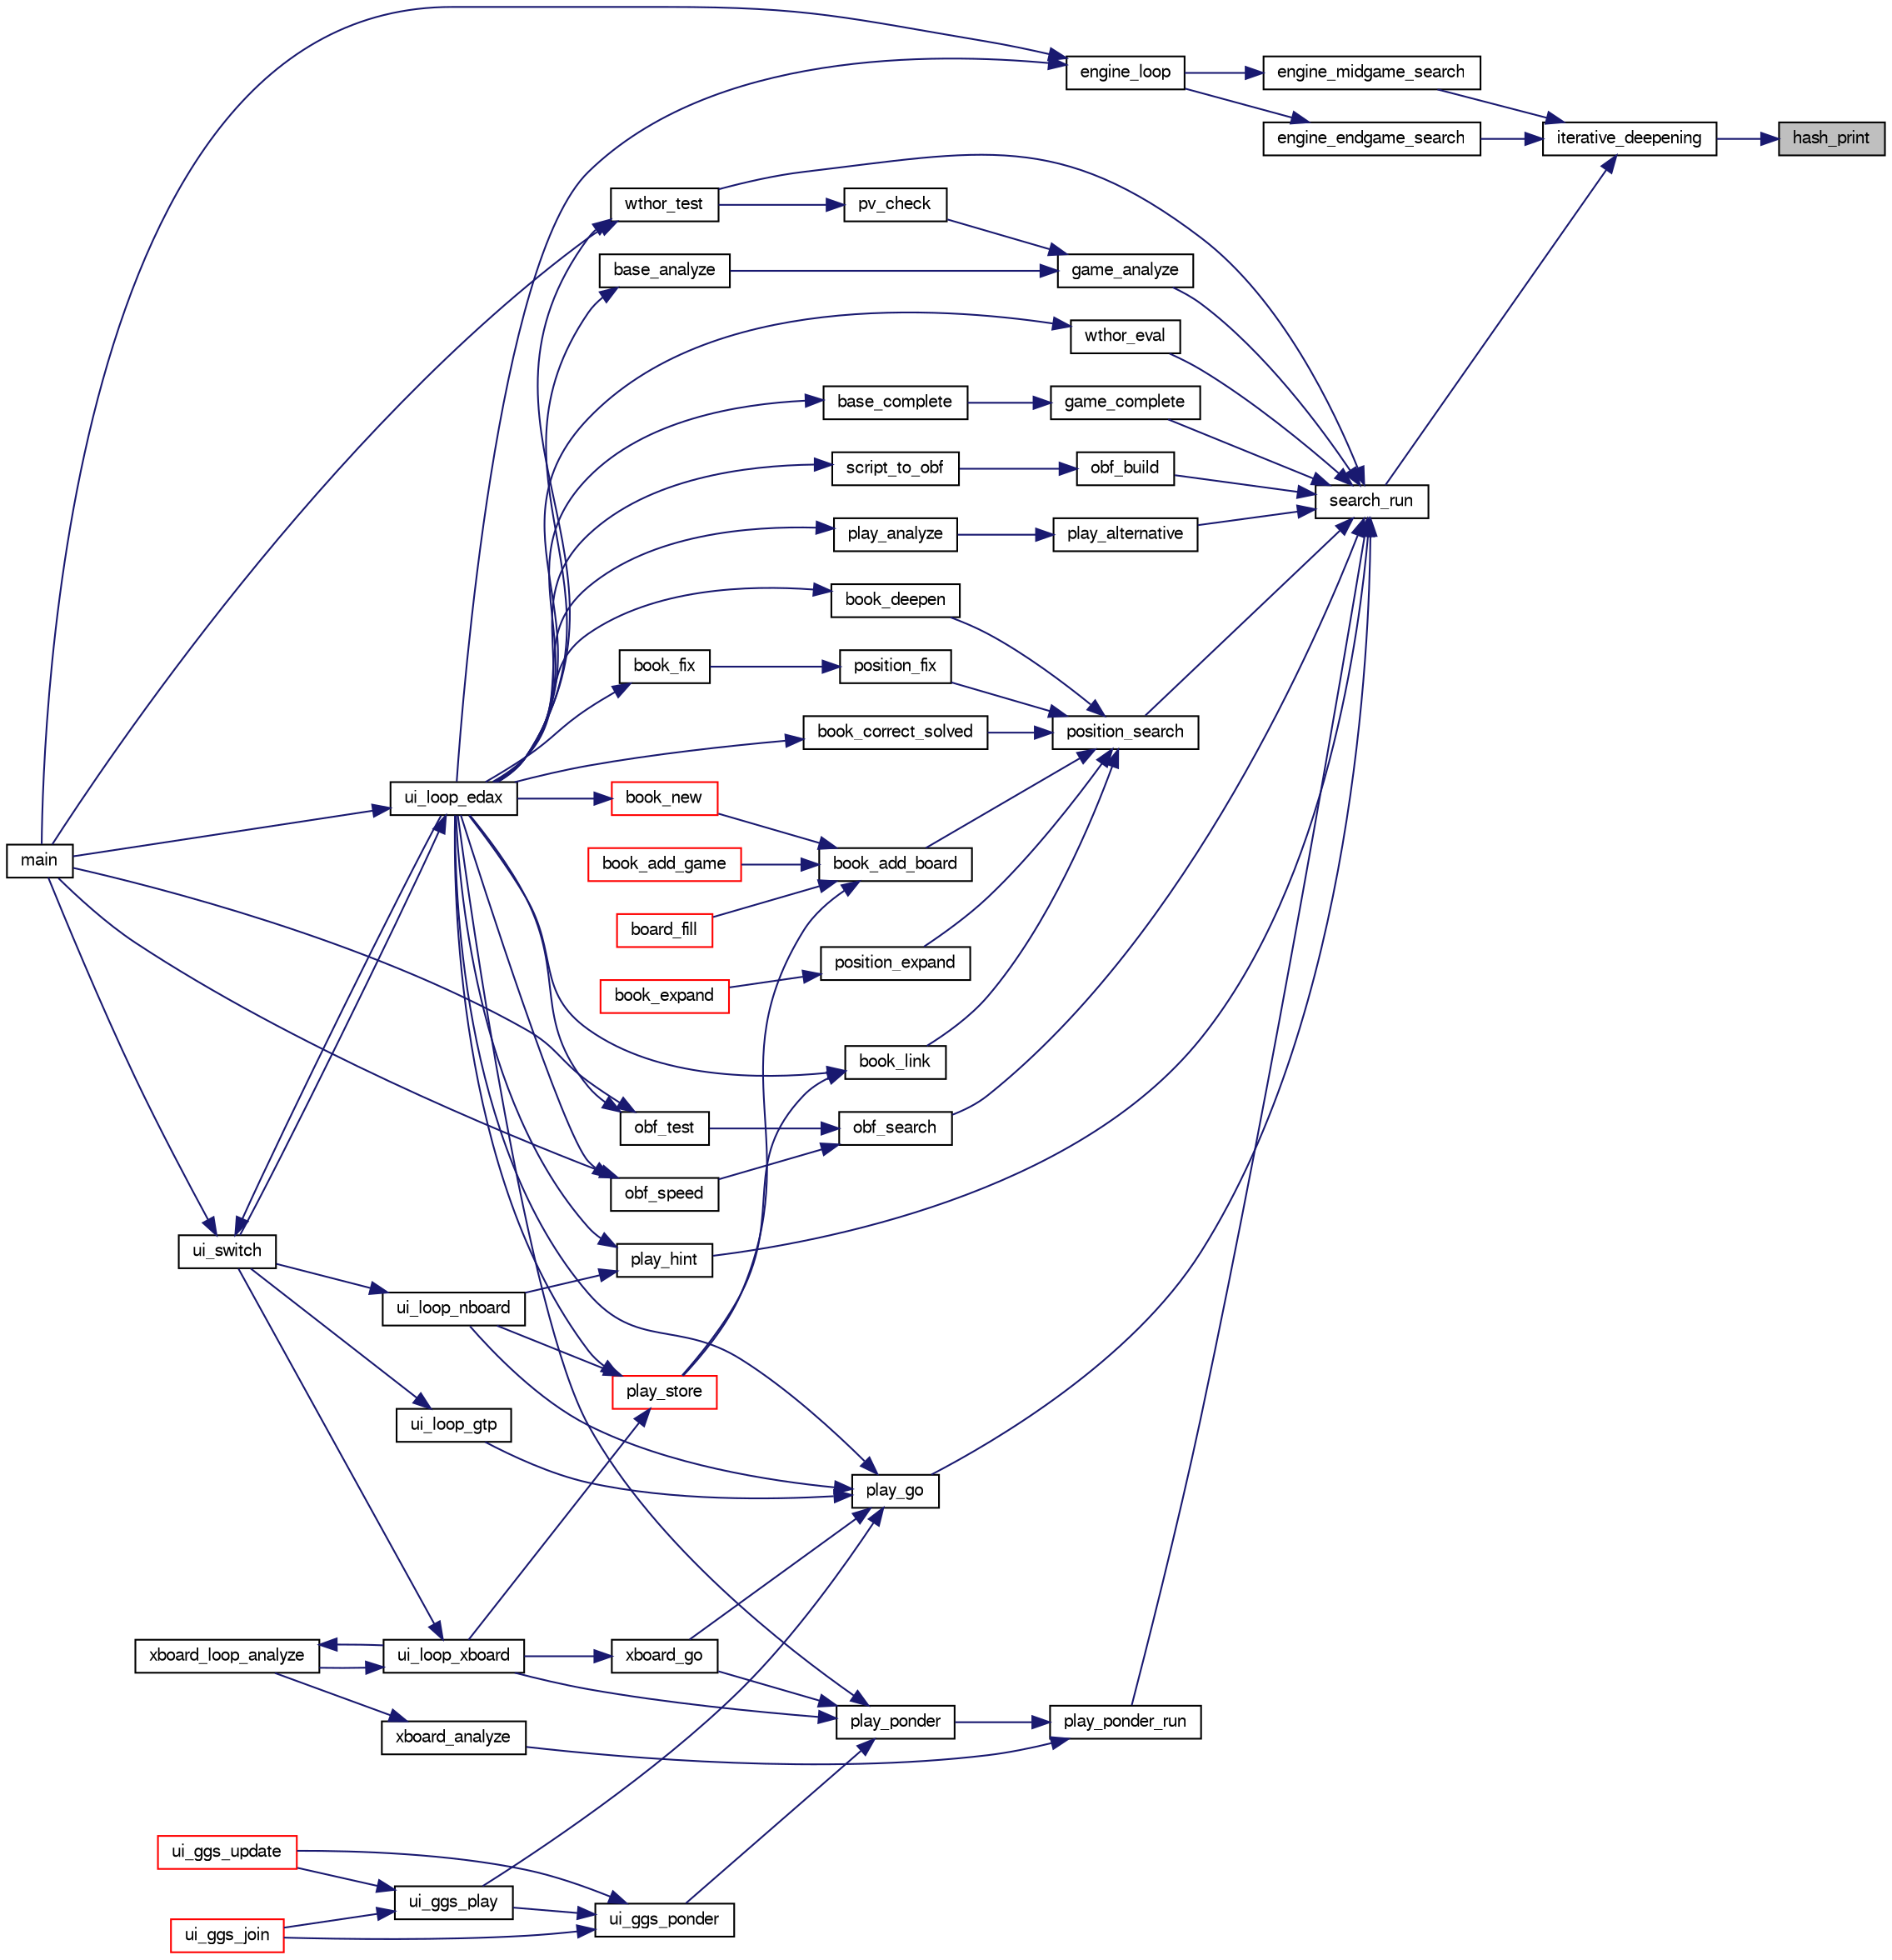 digraph "hash_print"
{
 // LATEX_PDF_SIZE
  bgcolor="transparent";
  edge [fontname="FreeSans",fontsize="10",labelfontname="FreeSans",labelfontsize="10"];
  node [fontname="FreeSans",fontsize="10",shape=record];
  rankdir="RL";
  Node1 [label="hash_print",height=0.2,width=0.4,color="black", fillcolor="grey75", style="filled", fontcolor="black",tooltip="print HashData content."];
  Node1 -> Node2 [dir="back",color="midnightblue",fontsize="10",style="solid",fontname="FreeSans"];
  Node2 [label="iterative_deepening",height=0.2,width=0.4,color="black",URL="$root_8c.html#a0e77250a21e5f5d70917a5356c22f5f3",tooltip="Iterative deepening."];
  Node2 -> Node3 [dir="back",color="midnightblue",fontsize="10",style="solid",fontname="FreeSans"];
  Node3 [label="engine_endgame_search",height=0.2,width=0.4,color="black",URL="$cassio_8c.html#a59118e647ced4f05560b431b30ad73b9",tooltip="Endgame search."];
  Node3 -> Node4 [dir="back",color="midnightblue",fontsize="10",style="solid",fontname="FreeSans"];
  Node4 [label="engine_loop",height=0.2,width=0.4,color="black",URL="$cassio_8c.html#a3c5b977358cdb105de103ac2c2829f01",tooltip="Loop event."];
  Node4 -> Node5 [dir="back",color="midnightblue",fontsize="10",style="solid",fontname="FreeSans"];
  Node5 [label="main",height=0.2,width=0.4,color="black",URL="$main_8c.html#a3c04138a5bfe5d72780bb7e82a18e627",tooltip="edax main function."];
  Node4 -> Node6 [dir="back",color="midnightblue",fontsize="10",style="solid",fontname="FreeSans"];
  Node6 [label="ui_loop_edax",height=0.2,width=0.4,color="black",URL="$edax_8c.html#a2354b96c7688bae32bedb6203d672f50",tooltip="Loop event."];
  Node6 -> Node5 [dir="back",color="midnightblue",fontsize="10",style="solid",fontname="FreeSans"];
  Node6 -> Node7 [dir="back",color="midnightblue",fontsize="10",style="solid",fontname="FreeSans"];
  Node7 [label="ui_switch",height=0.2,width=0.4,color="black",URL="$ui_8c.html#a4234d6b0fd690186ef0ec2fc2eba2d4d",tooltip="Switch between different User Interface."];
  Node7 -> Node5 [dir="back",color="midnightblue",fontsize="10",style="solid",fontname="FreeSans"];
  Node7 -> Node6 [dir="back",color="midnightblue",fontsize="10",style="solid",fontname="FreeSans"];
  Node2 -> Node8 [dir="back",color="midnightblue",fontsize="10",style="solid",fontname="FreeSans"];
  Node8 [label="engine_midgame_search",height=0.2,width=0.4,color="black",URL="$cassio_8c.html#a71ebe2bfb187238a48c94edd82cb3024",tooltip="Midgame search."];
  Node8 -> Node4 [dir="back",color="midnightblue",fontsize="10",style="solid",fontname="FreeSans"];
  Node2 -> Node9 [dir="back",color="midnightblue",fontsize="10",style="solid",fontname="FreeSans"];
  Node9 [label="search_run",height=0.2,width=0.4,color="black",URL="$root_8c.html#ae8b727693fc7a90e504bd8abec158c84",tooltip="Search the bestmove of a given board."];
  Node9 -> Node10 [dir="back",color="midnightblue",fontsize="10",style="solid",fontname="FreeSans"];
  Node10 [label="game_analyze",height=0.2,width=0.4,color="black",URL="$game_8c.html#a17775ff0efa3d8592bed935dedb31a45",tooltip="Analyze an endgame."];
  Node10 -> Node11 [dir="back",color="midnightblue",fontsize="10",style="solid",fontname="FreeSans"];
  Node11 [label="base_analyze",height=0.2,width=0.4,color="black",URL="$base_8c.html#a130adf3915feeb8dd21edd8c715c220f",tooltip="Base analysis."];
  Node11 -> Node6 [dir="back",color="midnightblue",fontsize="10",style="solid",fontname="FreeSans"];
  Node10 -> Node12 [dir="back",color="midnightblue",fontsize="10",style="solid",fontname="FreeSans"];
  Node12 [label="pv_check",height=0.2,width=0.4,color="black",URL="$base_8c.html#ae5fd96b2c5fc0853715832158d172eb0",tooltip="Verify that a PV does not contain errors."];
  Node12 -> Node13 [dir="back",color="midnightblue",fontsize="10",style="solid",fontname="FreeSans"];
  Node13 [label="wthor_test",height=0.2,width=0.4,color="black",URL="$base_8c.html#acd4aaf9717e79148da6c763b1c022016",tooltip="Test Search with a wthor base."];
  Node13 -> Node5 [dir="back",color="midnightblue",fontsize="10",style="solid",fontname="FreeSans"];
  Node13 -> Node6 [dir="back",color="midnightblue",fontsize="10",style="solid",fontname="FreeSans"];
  Node9 -> Node14 [dir="back",color="midnightblue",fontsize="10",style="solid",fontname="FreeSans"];
  Node14 [label="game_complete",height=0.2,width=0.4,color="black",URL="$game_8c.html#a2478745958cb21430866a4ea503274df",tooltip="Terminate an unfinished game."];
  Node14 -> Node15 [dir="back",color="midnightblue",fontsize="10",style="solid",fontname="FreeSans"];
  Node15 [label="base_complete",height=0.2,width=0.4,color="black",URL="$base_8c.html#a2aaa6c7fc6111edcd85b623bcd217180",tooltip="Base analysis."];
  Node15 -> Node6 [dir="back",color="midnightblue",fontsize="10",style="solid",fontname="FreeSans"];
  Node9 -> Node16 [dir="back",color="midnightblue",fontsize="10",style="solid",fontname="FreeSans"];
  Node16 [label="obf_build",height=0.2,width=0.4,color="black",URL="$obftest_8c.html#a6ed0f135c4cf4021e18eb1a965a72bfa",tooltip="Build an OBF structure."];
  Node16 -> Node17 [dir="back",color="midnightblue",fontsize="10",style="solid",fontname="FreeSans"];
  Node17 [label="script_to_obf",height=0.2,width=0.4,color="black",URL="$obftest_8c.html#ad1bc6f7d32d2b1775f5e91f2d2e0f8b8",tooltip="Build an OBF file from a Script file."];
  Node17 -> Node6 [dir="back",color="midnightblue",fontsize="10",style="solid",fontname="FreeSans"];
  Node9 -> Node18 [dir="back",color="midnightblue",fontsize="10",style="solid",fontname="FreeSans"];
  Node18 [label="obf_search",height=0.2,width=0.4,color="black",URL="$obftest_8c.html#ab9783a5ca8dc9d2b69ed9ae61945bbfb",tooltip="Analyze an OBF structure."];
  Node18 -> Node19 [dir="back",color="midnightblue",fontsize="10",style="solid",fontname="FreeSans"];
  Node19 [label="obf_speed",height=0.2,width=0.4,color="black",URL="$obftest_8c.html#a07fd9cdb993c22a9de285e054331e4e4",tooltip="Test edax speed by running for at least 1 minutes on problems deeper and deeper."];
  Node19 -> Node5 [dir="back",color="midnightblue",fontsize="10",style="solid",fontname="FreeSans"];
  Node19 -> Node6 [dir="back",color="midnightblue",fontsize="10",style="solid",fontname="FreeSans"];
  Node18 -> Node20 [dir="back",color="midnightblue",fontsize="10",style="solid",fontname="FreeSans"];
  Node20 [label="obf_test",height=0.2,width=0.4,color="black",URL="$obftest_8c.html#af8974909ba686b74a0620bdcc7ef5f81",tooltip="Test an OBF file."];
  Node20 -> Node5 [dir="back",color="midnightblue",fontsize="10",style="solid",fontname="FreeSans"];
  Node20 -> Node6 [dir="back",color="midnightblue",fontsize="10",style="solid",fontname="FreeSans"];
  Node9 -> Node21 [dir="back",color="midnightblue",fontsize="10",style="solid",fontname="FreeSans"];
  Node21 [label="play_alternative",height=0.2,width=0.4,color="black",URL="$play_8c.html#ab220e1e3acf69015cd2e2b32abbdbaae",tooltip="Seek for the best alternative move."];
  Node21 -> Node22 [dir="back",color="midnightblue",fontsize="10",style="solid",fontname="FreeSans"];
  Node22 [label="play_analyze",height=0.2,width=0.4,color="black",URL="$play_8c.html#a32624a895b8cf4ec475a8de0ee5df3a1",tooltip="Analyze a played game."];
  Node22 -> Node6 [dir="back",color="midnightblue",fontsize="10",style="solid",fontname="FreeSans"];
  Node9 -> Node23 [dir="back",color="midnightblue",fontsize="10",style="solid",fontname="FreeSans"];
  Node23 [label="play_go",height=0.2,width=0.4,color="black",URL="$play_8c.html#aeba64a0b6660a04cff93da447da3f746",tooltip="Start thinking."];
  Node23 -> Node24 [dir="back",color="midnightblue",fontsize="10",style="solid",fontname="FreeSans"];
  Node24 [label="ui_ggs_play",height=0.2,width=0.4,color="black",URL="$ggs_8c.html#a55704d516945d0fc38a4aae02fca1bfe",tooltip="ui_ggs_play"];
  Node24 -> Node25 [dir="back",color="midnightblue",fontsize="10",style="solid",fontname="FreeSans"];
  Node25 [label="ui_ggs_join",height=0.2,width=0.4,color="red",URL="$ggs_8c.html#afc8b9c7d5dd5c68bdabac6790ff83aff",tooltip="ui_ggs_join"];
  Node24 -> Node27 [dir="back",color="midnightblue",fontsize="10",style="solid",fontname="FreeSans"];
  Node27 [label="ui_ggs_update",height=0.2,width=0.4,color="red",URL="$ggs_8c.html#add208abcf5430b768477f3ea02a2b139",tooltip="ui_ggs_update"];
  Node23 -> Node6 [dir="back",color="midnightblue",fontsize="10",style="solid",fontname="FreeSans"];
  Node23 -> Node28 [dir="back",color="midnightblue",fontsize="10",style="solid",fontname="FreeSans"];
  Node28 [label="ui_loop_gtp",height=0.2,width=0.4,color="black",URL="$gtp_8c.html#aa036470059be60da73acd63418093e1e",tooltip="Loop event."];
  Node28 -> Node7 [dir="back",color="midnightblue",fontsize="10",style="solid",fontname="FreeSans"];
  Node23 -> Node29 [dir="back",color="midnightblue",fontsize="10",style="solid",fontname="FreeSans"];
  Node29 [label="ui_loop_nboard",height=0.2,width=0.4,color="black",URL="$nboard_8c.html#a13ec69450a157e8cbf526b11d1a27be6",tooltip="Loop event."];
  Node29 -> Node7 [dir="back",color="midnightblue",fontsize="10",style="solid",fontname="FreeSans"];
  Node23 -> Node30 [dir="back",color="midnightblue",fontsize="10",style="solid",fontname="FreeSans"];
  Node30 [label="xboard_go",height=0.2,width=0.4,color="black",URL="$xboard_8c.html#ac3cbe43d38c75f78ef60f463f91bf3fe",tooltip=" "];
  Node30 -> Node31 [dir="back",color="midnightblue",fontsize="10",style="solid",fontname="FreeSans"];
  Node31 [label="ui_loop_xboard",height=0.2,width=0.4,color="black",URL="$ui_8h.html#af80ec70d3d08eb4c17c84d3997aaba0f",tooltip="Loop event."];
  Node31 -> Node7 [dir="back",color="midnightblue",fontsize="10",style="solid",fontname="FreeSans"];
  Node31 -> Node32 [dir="back",color="midnightblue",fontsize="10",style="solid",fontname="FreeSans"];
  Node32 [label="xboard_loop_analyze",height=0.2,width=0.4,color="black",URL="$xboard_8c.html#a6ec4f7e4a6e59e32b5eb95b566f098c8",tooltip="Analyze."];
  Node32 -> Node31 [dir="back",color="midnightblue",fontsize="10",style="solid",fontname="FreeSans"];
  Node9 -> Node33 [dir="back",color="midnightblue",fontsize="10",style="solid",fontname="FreeSans"];
  Node33 [label="play_hint",height=0.2,width=0.4,color="black",URL="$play_8c.html#a331a1824215c3c7be0241fe0e2d4da57",tooltip="Start thinking."];
  Node33 -> Node6 [dir="back",color="midnightblue",fontsize="10",style="solid",fontname="FreeSans"];
  Node33 -> Node29 [dir="back",color="midnightblue",fontsize="10",style="solid",fontname="FreeSans"];
  Node9 -> Node34 [dir="back",color="midnightblue",fontsize="10",style="solid",fontname="FreeSans"];
  Node34 [label="play_ponder_run",height=0.2,width=0.4,color="black",URL="$play_8c.html#a6a826d8e8634b46e269daeed05de785c",tooltip="do ponderation."];
  Node34 -> Node35 [dir="back",color="midnightblue",fontsize="10",style="solid",fontname="FreeSans"];
  Node35 [label="play_ponder",height=0.2,width=0.4,color="black",URL="$play_8c.html#a391455b9715193a13afe7d863734893f",tooltip="Ponder."];
  Node35 -> Node36 [dir="back",color="midnightblue",fontsize="10",style="solid",fontname="FreeSans"];
  Node36 [label="ui_ggs_ponder",height=0.2,width=0.4,color="black",URL="$ggs_8c.html#acd83ffbed6d799eebb5ba51884f7f376",tooltip="ui_ggs_ponder"];
  Node36 -> Node25 [dir="back",color="midnightblue",fontsize="10",style="solid",fontname="FreeSans"];
  Node36 -> Node24 [dir="back",color="midnightblue",fontsize="10",style="solid",fontname="FreeSans"];
  Node36 -> Node27 [dir="back",color="midnightblue",fontsize="10",style="solid",fontname="FreeSans"];
  Node35 -> Node6 [dir="back",color="midnightblue",fontsize="10",style="solid",fontname="FreeSans"];
  Node35 -> Node31 [dir="back",color="midnightblue",fontsize="10",style="solid",fontname="FreeSans"];
  Node35 -> Node30 [dir="back",color="midnightblue",fontsize="10",style="solid",fontname="FreeSans"];
  Node34 -> Node37 [dir="back",color="midnightblue",fontsize="10",style="solid",fontname="FreeSans"];
  Node37 [label="xboard_analyze",height=0.2,width=0.4,color="black",URL="$xboard_8c.html#a213bcf9938dc33b50c60576920dbecda",tooltip="Analyze."];
  Node37 -> Node32 [dir="back",color="midnightblue",fontsize="10",style="solid",fontname="FreeSans"];
  Node9 -> Node38 [dir="back",color="midnightblue",fontsize="10",style="solid",fontname="FreeSans"];
  Node38 [label="position_search",height=0.2,width=0.4,color="black",URL="$book_8c.html#ad3b2686173649c214c8349e5e3da0aca",tooltip="Evaluate a position."];
  Node38 -> Node39 [dir="back",color="midnightblue",fontsize="10",style="solid",fontname="FreeSans"];
  Node39 [label="book_add_board",height=0.2,width=0.4,color="black",URL="$book_8c.html#a429dbc3a206062b05e0e9da5f6fd8452",tooltip="Add a position."];
  Node39 -> Node40 [dir="back",color="midnightblue",fontsize="10",style="solid",fontname="FreeSans"];
  Node40 [label="board_fill",height=0.2,width=0.4,color="red",URL="$book_8c.html#abdce4d74200559a64a4a498f952cfe96",tooltip="Fill the opening book."];
  Node39 -> Node42 [dir="back",color="midnightblue",fontsize="10",style="solid",fontname="FreeSans"];
  Node42 [label="book_add_game",height=0.2,width=0.4,color="red",URL="$book_8c.html#aea8461bde1df7dad3d55f9589c1ed586",tooltip="Add positions from a game."];
  Node39 -> Node44 [dir="back",color="midnightblue",fontsize="10",style="solid",fontname="FreeSans"];
  Node44 [label="book_new",height=0.2,width=0.4,color="red",URL="$book_8c.html#ad5b3cab81d4692d626c6f7c6d9de87e5",tooltip="Create a new opening book."];
  Node44 -> Node6 [dir="back",color="midnightblue",fontsize="10",style="solid",fontname="FreeSans"];
  Node39 -> Node52 [dir="back",color="midnightblue",fontsize="10",style="solid",fontname="FreeSans"];
  Node52 [label="play_store",height=0.2,width=0.4,color="red",URL="$play_8c.html#a050579c3f94a2d5990bc186369ad7980",tooltip="store the game into the opening book"];
  Node52 -> Node6 [dir="back",color="midnightblue",fontsize="10",style="solid",fontname="FreeSans"];
  Node52 -> Node29 [dir="back",color="midnightblue",fontsize="10",style="solid",fontname="FreeSans"];
  Node52 -> Node31 [dir="back",color="midnightblue",fontsize="10",style="solid",fontname="FreeSans"];
  Node38 -> Node53 [dir="back",color="midnightblue",fontsize="10",style="solid",fontname="FreeSans"];
  Node53 [label="book_correct_solved",height=0.2,width=0.4,color="black",URL="$book_8c.html#a5d47bbd4e02ae5c77348337d33a5a5d1",tooltip="Correct wrong solved score in the book."];
  Node53 -> Node6 [dir="back",color="midnightblue",fontsize="10",style="solid",fontname="FreeSans"];
  Node38 -> Node54 [dir="back",color="midnightblue",fontsize="10",style="solid",fontname="FreeSans"];
  Node54 [label="book_deepen",height=0.2,width=0.4,color="black",URL="$book_8c.html#a3421ecf81896bfc86ffc3ebe851699c8",tooltip="Deepen a book."];
  Node54 -> Node6 [dir="back",color="midnightblue",fontsize="10",style="solid",fontname="FreeSans"];
  Node38 -> Node55 [dir="back",color="midnightblue",fontsize="10",style="solid",fontname="FreeSans"];
  Node55 [label="book_link",height=0.2,width=0.4,color="black",URL="$book_8c.html#aa6ed7f52fa850a997e7d4290bfbc5675",tooltip="Link a book."];
  Node55 -> Node52 [dir="back",color="midnightblue",fontsize="10",style="solid",fontname="FreeSans"];
  Node55 -> Node6 [dir="back",color="midnightblue",fontsize="10",style="solid",fontname="FreeSans"];
  Node38 -> Node56 [dir="back",color="midnightblue",fontsize="10",style="solid",fontname="FreeSans"];
  Node56 [label="position_expand",height=0.2,width=0.4,color="black",URL="$book_8c.html#a3d3386302ce5a1f050ca860bcf8c2ce6",tooltip="Expand a position."];
  Node56 -> Node57 [dir="back",color="midnightblue",fontsize="10",style="solid",fontname="FreeSans"];
  Node57 [label="book_expand",height=0.2,width=0.4,color="red",URL="$book_8c.html#a1cfcc1d0080958387f00fbc3fe9daf65",tooltip="Expand a book."];
  Node38 -> Node61 [dir="back",color="midnightblue",fontsize="10",style="solid",fontname="FreeSans"];
  Node61 [label="position_fix",height=0.2,width=0.4,color="black",URL="$book_8c.html#a2ed2c1217479c4fbf492246c22b28199",tooltip="Fix a position."];
  Node61 -> Node62 [dir="back",color="midnightblue",fontsize="10",style="solid",fontname="FreeSans"];
  Node62 [label="book_fix",height=0.2,width=0.4,color="black",URL="$book_8c.html#aa2ad325e4b8a91c0c2022f74ae16365e",tooltip="Fix a book."];
  Node62 -> Node6 [dir="back",color="midnightblue",fontsize="10",style="solid",fontname="FreeSans"];
  Node9 -> Node63 [dir="back",color="midnightblue",fontsize="10",style="solid",fontname="FreeSans"];
  Node63 [label="wthor_eval",height=0.2,width=0.4,color="black",URL="$base_8c.html#a86b72b1d7f3ee47ec62cbb618546ec70",tooltip="Test Eval with a wthor base."];
  Node63 -> Node6 [dir="back",color="midnightblue",fontsize="10",style="solid",fontname="FreeSans"];
  Node9 -> Node13 [dir="back",color="midnightblue",fontsize="10",style="solid",fontname="FreeSans"];
}

